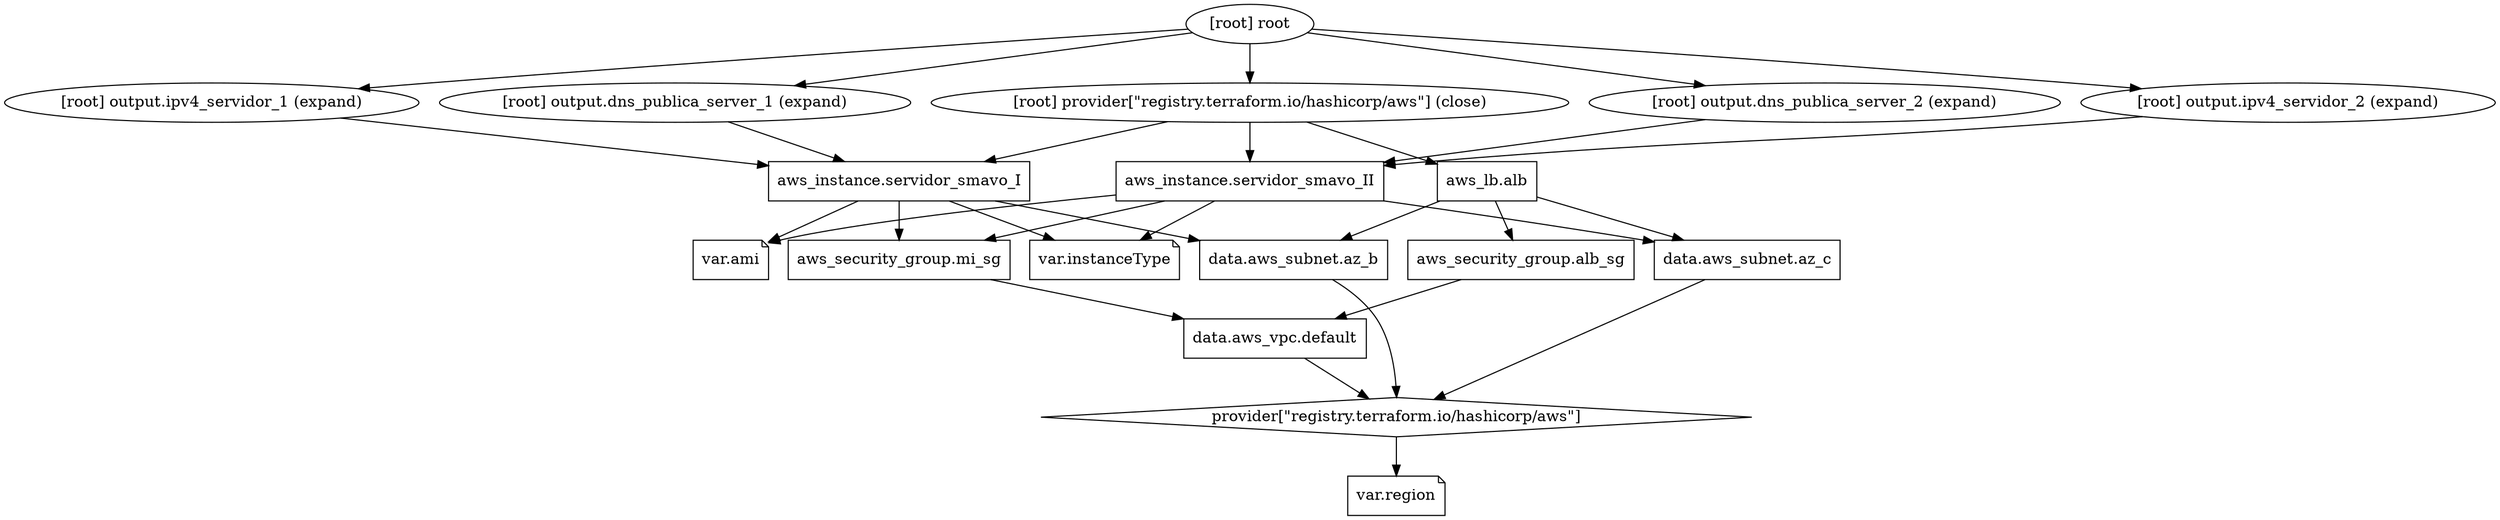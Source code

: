 digraph {
	compound = "true"
	newrank = "true"
	subgraph "root" {
		"[root] aws_instance.servidor_smavo_I (expand)" [label = "aws_instance.servidor_smavo_I", shape = "box"]
		"[root] aws_instance.servidor_smavo_II (expand)" [label = "aws_instance.servidor_smavo_II", shape = "box"]
		"[root] aws_lb.alb (expand)" [label = "aws_lb.alb", shape = "box"]
		"[root] aws_security_group.alb_sg (expand)" [label = "aws_security_group.alb_sg", shape = "box"]
		"[root] aws_security_group.mi_sg (expand)" [label = "aws_security_group.mi_sg", shape = "box"]
		"[root] data.aws_subnet.az_b (expand)" [label = "data.aws_subnet.az_b", shape = "box"]
		"[root] data.aws_subnet.az_c (expand)" [label = "data.aws_subnet.az_c", shape = "box"]
		"[root] data.aws_vpc.default (expand)" [label = "data.aws_vpc.default", shape = "box"]
		"[root] provider[\"registry.terraform.io/hashicorp/aws\"]" [label = "provider[\"registry.terraform.io/hashicorp/aws\"]", shape = "diamond"]
		"[root] var.ami" [label = "var.ami", shape = "note"]
		"[root] var.instanceType" [label = "var.instanceType", shape = "note"]
		"[root] var.region" [label = "var.region", shape = "note"]
		"[root] aws_instance.servidor_smavo_I (expand)" -> "[root] aws_security_group.mi_sg (expand)"
		"[root] aws_instance.servidor_smavo_I (expand)" -> "[root] data.aws_subnet.az_b (expand)"
		"[root] aws_instance.servidor_smavo_I (expand)" -> "[root] var.ami"
		"[root] aws_instance.servidor_smavo_I (expand)" -> "[root] var.instanceType"
		"[root] aws_instance.servidor_smavo_II (expand)" -> "[root] aws_security_group.mi_sg (expand)"
		"[root] aws_instance.servidor_smavo_II (expand)" -> "[root] data.aws_subnet.az_c (expand)"
		"[root] aws_instance.servidor_smavo_II (expand)" -> "[root] var.ami"
		"[root] aws_instance.servidor_smavo_II (expand)" -> "[root] var.instanceType"
		"[root] aws_lb.alb (expand)" -> "[root] aws_security_group.alb_sg (expand)"
		"[root] aws_lb.alb (expand)" -> "[root] data.aws_subnet.az_b (expand)"
		"[root] aws_lb.alb (expand)" -> "[root] data.aws_subnet.az_c (expand)"
		"[root] aws_security_group.alb_sg (expand)" -> "[root] data.aws_vpc.default (expand)"
		"[root] aws_security_group.mi_sg (expand)" -> "[root] data.aws_vpc.default (expand)"
		"[root] data.aws_subnet.az_b (expand)" -> "[root] provider[\"registry.terraform.io/hashicorp/aws\"]"
		"[root] data.aws_subnet.az_c (expand)" -> "[root] provider[\"registry.terraform.io/hashicorp/aws\"]"
		"[root] data.aws_vpc.default (expand)" -> "[root] provider[\"registry.terraform.io/hashicorp/aws\"]"
		"[root] output.dns_publica_server_1 (expand)" -> "[root] aws_instance.servidor_smavo_I (expand)"
		"[root] output.dns_publica_server_2 (expand)" -> "[root] aws_instance.servidor_smavo_II (expand)"
		"[root] output.ipv4_servidor_1 (expand)" -> "[root] aws_instance.servidor_smavo_I (expand)"
		"[root] output.ipv4_servidor_2 (expand)" -> "[root] aws_instance.servidor_smavo_II (expand)"
		"[root] provider[\"registry.terraform.io/hashicorp/aws\"] (close)" -> "[root] aws_instance.servidor_smavo_I (expand)"
		"[root] provider[\"registry.terraform.io/hashicorp/aws\"] (close)" -> "[root] aws_instance.servidor_smavo_II (expand)"
		"[root] provider[\"registry.terraform.io/hashicorp/aws\"] (close)" -> "[root] aws_lb.alb (expand)"
		"[root] provider[\"registry.terraform.io/hashicorp/aws\"]" -> "[root] var.region"
		"[root] root" -> "[root] output.dns_publica_server_1 (expand)"
		"[root] root" -> "[root] output.dns_publica_server_2 (expand)"
		"[root] root" -> "[root] output.ipv4_servidor_1 (expand)"
		"[root] root" -> "[root] output.ipv4_servidor_2 (expand)"
		"[root] root" -> "[root] provider[\"registry.terraform.io/hashicorp/aws\"] (close)"
	}
}

